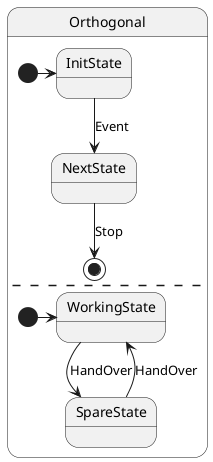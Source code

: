 @startuml
state Orthogonal {
[*] -> InitState
InitState --> NextState : Event
NextState --> [*] : Stop
--
[*] -> WorkingState
WorkingState --> SpareState : HandOver
SpareState --> WorkingState : HandOver
}
@enduml